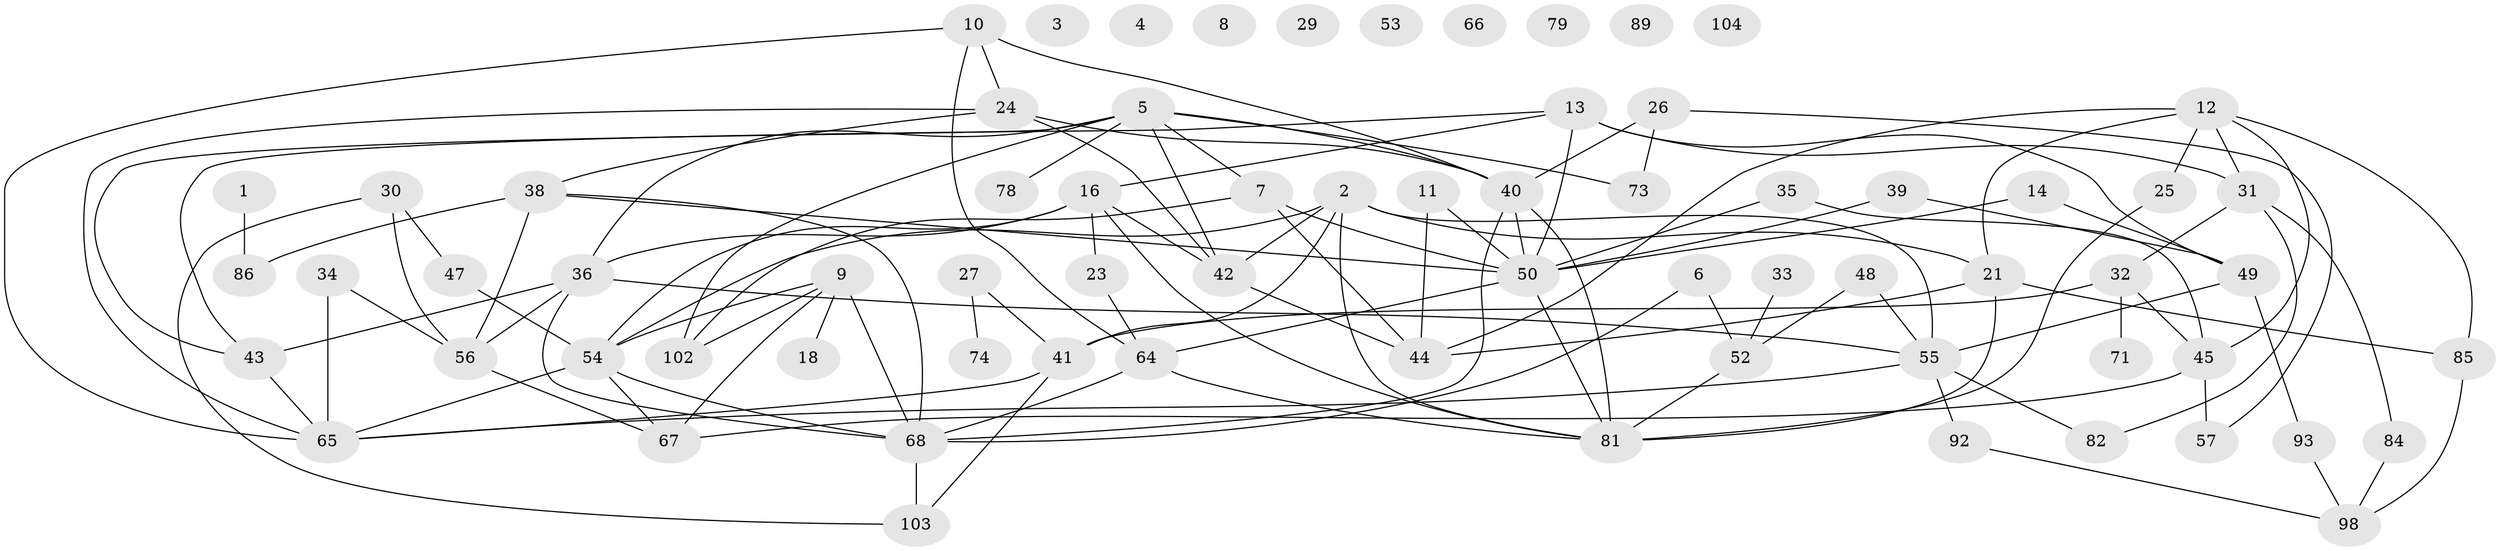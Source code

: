 // original degree distribution, {1: 0.11214953271028037, 5: 0.09345794392523364, 0: 0.08411214953271028, 4: 0.14953271028037382, 3: 0.2336448598130841, 2: 0.2336448598130841, 6: 0.06542056074766354, 7: 0.028037383177570093}
// Generated by graph-tools (version 1.1) at 2025/41/03/06/25 10:41:20]
// undirected, 70 vertices, 118 edges
graph export_dot {
graph [start="1"]
  node [color=gray90,style=filled];
  1;
  2 [super="+90"];
  3;
  4;
  5 [super="+15"];
  6 [super="+60"];
  7 [super="+19"];
  8;
  9 [super="+20"];
  10 [super="+100"];
  11 [super="+22"];
  12 [super="+101"];
  13 [super="+28"];
  14 [super="+17"];
  16 [super="+72"];
  18 [super="+62"];
  21 [super="+46"];
  23;
  24 [super="+80"];
  25 [super="+37"];
  26;
  27;
  29;
  30 [super="+87"];
  31 [super="+105"];
  32 [super="+96"];
  33;
  34 [super="+91"];
  35;
  36 [super="+88"];
  38 [super="+99"];
  39;
  40 [super="+97"];
  41 [super="+77"];
  42;
  43 [super="+70"];
  44;
  45 [super="+58"];
  47;
  48;
  49 [super="+61"];
  50 [super="+51"];
  52 [super="+69"];
  53;
  54 [super="+63"];
  55 [super="+59"];
  56;
  57;
  64;
  65 [super="+76"];
  66;
  67 [super="+75"];
  68 [super="+107"];
  71;
  73;
  74;
  78 [super="+94"];
  79;
  81 [super="+106"];
  82 [super="+83"];
  84;
  85;
  86 [super="+95"];
  89;
  92;
  93;
  98;
  102;
  103;
  104;
  1 -- 86;
  2 -- 42;
  2 -- 81;
  2 -- 54;
  2 -- 55;
  2 -- 21;
  2 -- 41;
  5 -- 78;
  5 -- 40;
  5 -- 36;
  5 -- 102;
  5 -- 73;
  5 -- 42;
  5 -- 7;
  5 -- 43;
  6 -- 52;
  6 -- 68;
  7 -- 44;
  7 -- 102;
  7 -- 50;
  9 -- 18;
  9 -- 102;
  9 -- 68;
  9 -- 54;
  9 -- 67;
  10 -- 64;
  10 -- 40;
  10 -- 24;
  10 -- 65;
  11 -- 50;
  11 -- 44;
  12 -- 21;
  12 -- 25;
  12 -- 45;
  12 -- 85;
  12 -- 44;
  12 -- 31;
  13 -- 43;
  13 -- 50 [weight=2];
  13 -- 31;
  13 -- 49;
  13 -- 16;
  14 -- 49;
  14 -- 50;
  16 -- 54;
  16 -- 81;
  16 -- 36;
  16 -- 42;
  16 -- 23;
  21 -- 44;
  21 -- 85;
  21 -- 81;
  23 -- 64;
  24 -- 40;
  24 -- 42;
  24 -- 38;
  24 -- 65;
  25 -- 81;
  26 -- 57;
  26 -- 73;
  26 -- 40;
  27 -- 74;
  27 -- 41;
  30 -- 56;
  30 -- 103;
  30 -- 47;
  31 -- 84;
  31 -- 32;
  31 -- 82;
  32 -- 41;
  32 -- 45;
  32 -- 71;
  33 -- 52;
  34 -- 56;
  34 -- 65;
  35 -- 50;
  35 -- 45;
  36 -- 56;
  36 -- 43;
  36 -- 68;
  36 -- 55;
  38 -- 68;
  38 -- 86 [weight=2];
  38 -- 56;
  38 -- 50;
  39 -- 49;
  39 -- 50;
  40 -- 50;
  40 -- 68;
  40 -- 81;
  41 -- 103;
  41 -- 65;
  42 -- 44;
  43 -- 65;
  45 -- 57;
  45 -- 67;
  47 -- 54;
  48 -- 55;
  48 -- 52;
  49 -- 55;
  49 -- 93;
  50 -- 64;
  50 -- 81;
  52 -- 81;
  54 -- 68;
  54 -- 65;
  54 -- 67;
  55 -- 82;
  55 -- 92;
  55 -- 65;
  56 -- 67;
  64 -- 81;
  64 -- 68;
  68 -- 103;
  84 -- 98;
  85 -- 98;
  92 -- 98;
  93 -- 98;
}
